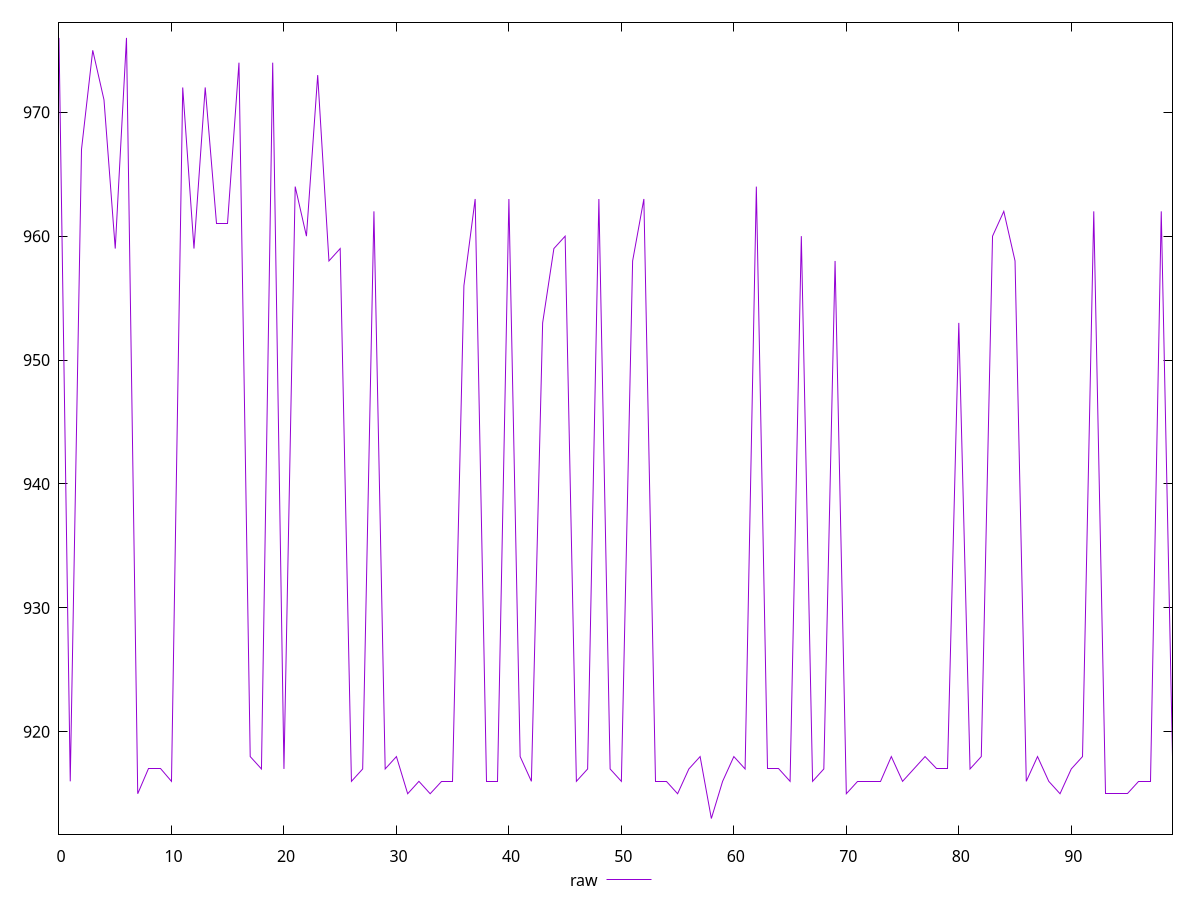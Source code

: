 reset

$raw <<EOF
0 976
1 916
2 967
3 975
4 971
5 959
6 976
7 915
8 917
9 917
10 916
11 972
12 959
13 972
14 961
15 961
16 974
17 918
18 917
19 974
20 917
21 964
22 960
23 973
24 958
25 959
26 916
27 917
28 962
29 917
30 918
31 915
32 916
33 915
34 916
35 916
36 956
37 963
38 916
39 916
40 963
41 918
42 916
43 953
44 959
45 960
46 916
47 917
48 963
49 917
50 916
51 958
52 963
53 916
54 916
55 915
56 917
57 918
58 913
59 916
60 918
61 917
62 964
63 917
64 917
65 916
66 960
67 916
68 917
69 958
70 915
71 916
72 916
73 916
74 918
75 916
76 917
77 918
78 917
79 917
80 953
81 917
82 918
83 960
84 962
85 958
86 916
87 918
88 916
89 915
90 917
91 918
92 962
93 915
94 915
95 915
96 916
97 916
98 962
99 918
EOF

set key outside below
set xrange [0:99]
set yrange [911.74:977.26]
set trange [911.74:977.26]
set terminal svg size 640, 500 enhanced background rgb 'white'
set output "report_00008_2021-01-22T20:58:29.167/render-blocking-resources/samples/pages+cached+nointeractive/raw/values.svg"

plot $raw title "raw" with line

reset
